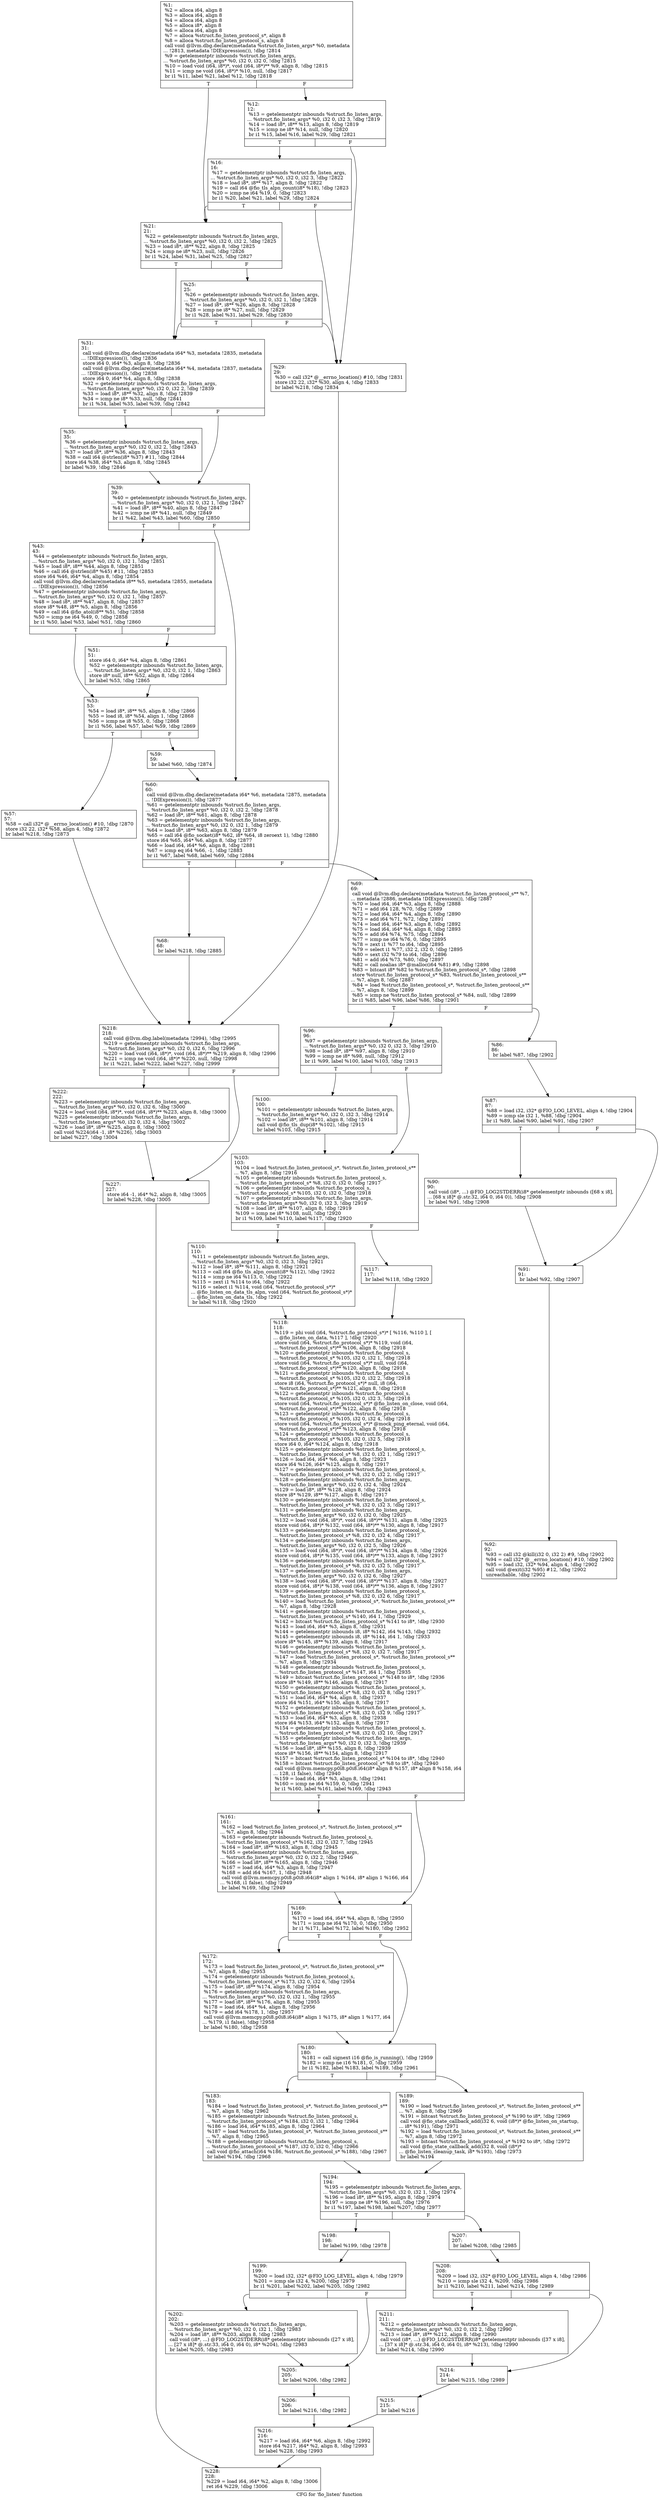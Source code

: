 digraph "CFG for 'fio_listen' function" {
	label="CFG for 'fio_listen' function";

	Node0x556851321670 [shape=record,label="{%1:\l  %2 = alloca i64, align 8\l  %3 = alloca i64, align 8\l  %4 = alloca i64, align 8\l  %5 = alloca i8*, align 8\l  %6 = alloca i64, align 8\l  %7 = alloca %struct.fio_listen_protocol_s*, align 8\l  %8 = alloca %struct.fio_listen_protocol_s, align 8\l  call void @llvm.dbg.declare(metadata %struct.fio_listen_args* %0, metadata\l... !2813, metadata !DIExpression()), !dbg !2814\l  %9 = getelementptr inbounds %struct.fio_listen_args,\l... %struct.fio_listen_args* %0, i32 0, i32 0, !dbg !2815\l  %10 = load void (i64, i8*)*, void (i64, i8*)** %9, align 8, !dbg !2815\l  %11 = icmp ne void (i64, i8*)* %10, null, !dbg !2817\l  br i1 %11, label %21, label %12, !dbg !2818\l|{<s0>T|<s1>F}}"];
	Node0x556851321670:s0 -> Node0x556851322650;
	Node0x556851321670:s1 -> Node0x5568513225b0;
	Node0x5568513225b0 [shape=record,label="{%12:\l12:                                               \l  %13 = getelementptr inbounds %struct.fio_listen_args,\l... %struct.fio_listen_args* %0, i32 0, i32 3, !dbg !2819\l  %14 = load i8*, i8** %13, align 8, !dbg !2819\l  %15 = icmp ne i8* %14, null, !dbg !2820\l  br i1 %15, label %16, label %29, !dbg !2821\l|{<s0>T|<s1>F}}"];
	Node0x5568513225b0:s0 -> Node0x556851322600;
	Node0x5568513225b0:s1 -> Node0x5568513226f0;
	Node0x556851322600 [shape=record,label="{%16:\l16:                                               \l  %17 = getelementptr inbounds %struct.fio_listen_args,\l... %struct.fio_listen_args* %0, i32 0, i32 3, !dbg !2822\l  %18 = load i8*, i8** %17, align 8, !dbg !2822\l  %19 = call i64 @fio_tls_alpn_count(i8* %18), !dbg !2823\l  %20 = icmp ne i64 %19, 0, !dbg !2823\l  br i1 %20, label %21, label %29, !dbg !2824\l|{<s0>T|<s1>F}}"];
	Node0x556851322600:s0 -> Node0x556851322650;
	Node0x556851322600:s1 -> Node0x5568513226f0;
	Node0x556851322650 [shape=record,label="{%21:\l21:                                               \l  %22 = getelementptr inbounds %struct.fio_listen_args,\l... %struct.fio_listen_args* %0, i32 0, i32 2, !dbg !2825\l  %23 = load i8*, i8** %22, align 8, !dbg !2825\l  %24 = icmp ne i8* %23, null, !dbg !2826\l  br i1 %24, label %31, label %25, !dbg !2827\l|{<s0>T|<s1>F}}"];
	Node0x556851322650:s0 -> Node0x556851322740;
	Node0x556851322650:s1 -> Node0x5568513226a0;
	Node0x5568513226a0 [shape=record,label="{%25:\l25:                                               \l  %26 = getelementptr inbounds %struct.fio_listen_args,\l... %struct.fio_listen_args* %0, i32 0, i32 1, !dbg !2828\l  %27 = load i8*, i8** %26, align 8, !dbg !2828\l  %28 = icmp ne i8* %27, null, !dbg !2829\l  br i1 %28, label %31, label %29, !dbg !2830\l|{<s0>T|<s1>F}}"];
	Node0x5568513226a0:s0 -> Node0x556851322740;
	Node0x5568513226a0:s1 -> Node0x5568513226f0;
	Node0x5568513226f0 [shape=record,label="{%29:\l29:                                               \l  %30 = call i32* @__errno_location() #10, !dbg !2831\l  store i32 22, i32* %30, align 4, !dbg !2833\l  br label %218, !dbg !2834\l}"];
	Node0x5568513226f0 -> Node0x5568513233c0;
	Node0x556851322740 [shape=record,label="{%31:\l31:                                               \l  call void @llvm.dbg.declare(metadata i64* %3, metadata !2835, metadata\l... !DIExpression()), !dbg !2836\l  store i64 0, i64* %3, align 8, !dbg !2836\l  call void @llvm.dbg.declare(metadata i64* %4, metadata !2837, metadata\l... !DIExpression()), !dbg !2838\l  store i64 0, i64* %4, align 8, !dbg !2838\l  %32 = getelementptr inbounds %struct.fio_listen_args,\l... %struct.fio_listen_args* %0, i32 0, i32 2, !dbg !2839\l  %33 = load i8*, i8** %32, align 8, !dbg !2839\l  %34 = icmp ne i8* %33, null, !dbg !2841\l  br i1 %34, label %35, label %39, !dbg !2842\l|{<s0>T|<s1>F}}"];
	Node0x556851322740:s0 -> Node0x556851322790;
	Node0x556851322740:s1 -> Node0x5568513227e0;
	Node0x556851322790 [shape=record,label="{%35:\l35:                                               \l  %36 = getelementptr inbounds %struct.fio_listen_args,\l... %struct.fio_listen_args* %0, i32 0, i32 2, !dbg !2843\l  %37 = load i8*, i8** %36, align 8, !dbg !2843\l  %38 = call i64 @strlen(i8* %37) #11, !dbg !2844\l  store i64 %38, i64* %3, align 8, !dbg !2845\l  br label %39, !dbg !2846\l}"];
	Node0x556851322790 -> Node0x5568513227e0;
	Node0x5568513227e0 [shape=record,label="{%39:\l39:                                               \l  %40 = getelementptr inbounds %struct.fio_listen_args,\l... %struct.fio_listen_args* %0, i32 0, i32 1, !dbg !2847\l  %41 = load i8*, i8** %40, align 8, !dbg !2847\l  %42 = icmp ne i8* %41, null, !dbg !2849\l  br i1 %42, label %43, label %60, !dbg !2850\l|{<s0>T|<s1>F}}"];
	Node0x5568513227e0:s0 -> Node0x556851322830;
	Node0x5568513227e0:s1 -> Node0x5568513229c0;
	Node0x556851322830 [shape=record,label="{%43:\l43:                                               \l  %44 = getelementptr inbounds %struct.fio_listen_args,\l... %struct.fio_listen_args* %0, i32 0, i32 1, !dbg !2851\l  %45 = load i8*, i8** %44, align 8, !dbg !2851\l  %46 = call i64 @strlen(i8* %45) #11, !dbg !2853\l  store i64 %46, i64* %4, align 8, !dbg !2854\l  call void @llvm.dbg.declare(metadata i8** %5, metadata !2855, metadata\l... !DIExpression()), !dbg !2856\l  %47 = getelementptr inbounds %struct.fio_listen_args,\l... %struct.fio_listen_args* %0, i32 0, i32 1, !dbg !2857\l  %48 = load i8*, i8** %47, align 8, !dbg !2857\l  store i8* %48, i8** %5, align 8, !dbg !2856\l  %49 = call i64 @fio_atol(i8** %5), !dbg !2858\l  %50 = icmp ne i64 %49, 0, !dbg !2858\l  br i1 %50, label %53, label %51, !dbg !2860\l|{<s0>T|<s1>F}}"];
	Node0x556851322830:s0 -> Node0x5568513228d0;
	Node0x556851322830:s1 -> Node0x556851322880;
	Node0x556851322880 [shape=record,label="{%51:\l51:                                               \l  store i64 0, i64* %4, align 8, !dbg !2861\l  %52 = getelementptr inbounds %struct.fio_listen_args,\l... %struct.fio_listen_args* %0, i32 0, i32 1, !dbg !2863\l  store i8* null, i8** %52, align 8, !dbg !2864\l  br label %53, !dbg !2865\l}"];
	Node0x556851322880 -> Node0x5568513228d0;
	Node0x5568513228d0 [shape=record,label="{%53:\l53:                                               \l  %54 = load i8*, i8** %5, align 8, !dbg !2866\l  %55 = load i8, i8* %54, align 1, !dbg !2868\l  %56 = icmp ne i8 %55, 0, !dbg !2868\l  br i1 %56, label %57, label %59, !dbg !2869\l|{<s0>T|<s1>F}}"];
	Node0x5568513228d0:s0 -> Node0x556851322920;
	Node0x5568513228d0:s1 -> Node0x556851322970;
	Node0x556851322920 [shape=record,label="{%57:\l57:                                               \l  %58 = call i32* @__errno_location() #10, !dbg !2870\l  store i32 22, i32* %58, align 4, !dbg !2872\l  br label %218, !dbg !2873\l}"];
	Node0x556851322920 -> Node0x5568513233c0;
	Node0x556851322970 [shape=record,label="{%59:\l59:                                               \l  br label %60, !dbg !2874\l}"];
	Node0x556851322970 -> Node0x5568513229c0;
	Node0x5568513229c0 [shape=record,label="{%60:\l60:                                               \l  call void @llvm.dbg.declare(metadata i64* %6, metadata !2875, metadata\l... !DIExpression()), !dbg !2877\l  %61 = getelementptr inbounds %struct.fio_listen_args,\l... %struct.fio_listen_args* %0, i32 0, i32 2, !dbg !2878\l  %62 = load i8*, i8** %61, align 8, !dbg !2878\l  %63 = getelementptr inbounds %struct.fio_listen_args,\l... %struct.fio_listen_args* %0, i32 0, i32 1, !dbg !2879\l  %64 = load i8*, i8** %63, align 8, !dbg !2879\l  %65 = call i64 @fio_socket(i8* %62, i8* %64, i8 zeroext 1), !dbg !2880\l  store i64 %65, i64* %6, align 8, !dbg !2877\l  %66 = load i64, i64* %6, align 8, !dbg !2881\l  %67 = icmp eq i64 %66, -1, !dbg !2883\l  br i1 %67, label %68, label %69, !dbg !2884\l|{<s0>T|<s1>F}}"];
	Node0x5568513229c0:s0 -> Node0x556851322a10;
	Node0x5568513229c0:s1 -> Node0x556851322a60;
	Node0x556851322a10 [shape=record,label="{%68:\l68:                                               \l  br label %218, !dbg !2885\l}"];
	Node0x556851322a10 -> Node0x5568513233c0;
	Node0x556851322a60 [shape=record,label="{%69:\l69:                                               \l  call void @llvm.dbg.declare(metadata %struct.fio_listen_protocol_s** %7,\l... metadata !2886, metadata !DIExpression()), !dbg !2887\l  %70 = load i64, i64* %3, align 8, !dbg !2888\l  %71 = add i64 128, %70, !dbg !2889\l  %72 = load i64, i64* %4, align 8, !dbg !2890\l  %73 = add i64 %71, %72, !dbg !2891\l  %74 = load i64, i64* %3, align 8, !dbg !2892\l  %75 = load i64, i64* %4, align 8, !dbg !2893\l  %76 = add i64 %74, %75, !dbg !2894\l  %77 = icmp ne i64 %76, 0, !dbg !2895\l  %78 = zext i1 %77 to i64, !dbg !2895\l  %79 = select i1 %77, i32 2, i32 0, !dbg !2895\l  %80 = sext i32 %79 to i64, !dbg !2896\l  %81 = add i64 %73, %80, !dbg !2897\l  %82 = call noalias i8* @malloc(i64 %81) #9, !dbg !2898\l  %83 = bitcast i8* %82 to %struct.fio_listen_protocol_s*, !dbg !2898\l  store %struct.fio_listen_protocol_s* %83, %struct.fio_listen_protocol_s**\l... %7, align 8, !dbg !2887\l  %84 = load %struct.fio_listen_protocol_s*, %struct.fio_listen_protocol_s**\l... %7, align 8, !dbg !2899\l  %85 = icmp ne %struct.fio_listen_protocol_s* %84, null, !dbg !2899\l  br i1 %85, label %96, label %86, !dbg !2901\l|{<s0>T|<s1>F}}"];
	Node0x556851322a60:s0 -> Node0x556851322c40;
	Node0x556851322a60:s1 -> Node0x556851322ab0;
	Node0x556851322ab0 [shape=record,label="{%86:\l86:                                               \l  br label %87, !dbg !2902\l}"];
	Node0x556851322ab0 -> Node0x556851322b00;
	Node0x556851322b00 [shape=record,label="{%87:\l87:                                               \l  %88 = load i32, i32* @FIO_LOG_LEVEL, align 4, !dbg !2904\l  %89 = icmp sle i32 1, %88, !dbg !2904\l  br i1 %89, label %90, label %91, !dbg !2907\l|{<s0>T|<s1>F}}"];
	Node0x556851322b00:s0 -> Node0x556851322b50;
	Node0x556851322b00:s1 -> Node0x556851322ba0;
	Node0x556851322b50 [shape=record,label="{%90:\l90:                                               \l  call void (i8*, ...) @FIO_LOG2STDERR(i8* getelementptr inbounds ([68 x i8],\l... [68 x i8]* @.str.32, i64 0, i64 0)), !dbg !2908\l  br label %91, !dbg !2908\l}"];
	Node0x556851322b50 -> Node0x556851322ba0;
	Node0x556851322ba0 [shape=record,label="{%91:\l91:                                               \l  br label %92, !dbg !2907\l}"];
	Node0x556851322ba0 -> Node0x556851322bf0;
	Node0x556851322bf0 [shape=record,label="{%92:\l92:                                               \l  %93 = call i32 @kill(i32 0, i32 2) #9, !dbg !2902\l  %94 = call i32* @__errno_location() #10, !dbg !2902\l  %95 = load i32, i32* %94, align 4, !dbg !2902\l  call void @exit(i32 %95) #12, !dbg !2902\l  unreachable, !dbg !2902\l}"];
	Node0x556851322c40 [shape=record,label="{%96:\l96:                                               \l  %97 = getelementptr inbounds %struct.fio_listen_args,\l... %struct.fio_listen_args* %0, i32 0, i32 3, !dbg !2910\l  %98 = load i8*, i8** %97, align 8, !dbg !2910\l  %99 = icmp ne i8* %98, null, !dbg !2912\l  br i1 %99, label %100, label %103, !dbg !2913\l|{<s0>T|<s1>F}}"];
	Node0x556851322c40:s0 -> Node0x556851322c90;
	Node0x556851322c40:s1 -> Node0x556851322ce0;
	Node0x556851322c90 [shape=record,label="{%100:\l100:                                              \l  %101 = getelementptr inbounds %struct.fio_listen_args,\l... %struct.fio_listen_args* %0, i32 0, i32 3, !dbg !2914\l  %102 = load i8*, i8** %101, align 8, !dbg !2914\l  call void @fio_tls_dup(i8* %102), !dbg !2915\l  br label %103, !dbg !2915\l}"];
	Node0x556851322c90 -> Node0x556851322ce0;
	Node0x556851322ce0 [shape=record,label="{%103:\l103:                                              \l  %104 = load %struct.fio_listen_protocol_s*, %struct.fio_listen_protocol_s**\l... %7, align 8, !dbg !2916\l  %105 = getelementptr inbounds %struct.fio_listen_protocol_s,\l... %struct.fio_listen_protocol_s* %8, i32 0, i32 0, !dbg !2917\l  %106 = getelementptr inbounds %struct.fio_protocol_s,\l... %struct.fio_protocol_s* %105, i32 0, i32 0, !dbg !2918\l  %107 = getelementptr inbounds %struct.fio_listen_args,\l... %struct.fio_listen_args* %0, i32 0, i32 3, !dbg !2919\l  %108 = load i8*, i8** %107, align 8, !dbg !2919\l  %109 = icmp ne i8* %108, null, !dbg !2920\l  br i1 %109, label %110, label %117, !dbg !2920\l|{<s0>T|<s1>F}}"];
	Node0x556851322ce0:s0 -> Node0x556851322d30;
	Node0x556851322ce0:s1 -> Node0x556851322d80;
	Node0x556851322d30 [shape=record,label="{%110:\l110:                                              \l  %111 = getelementptr inbounds %struct.fio_listen_args,\l... %struct.fio_listen_args* %0, i32 0, i32 3, !dbg !2921\l  %112 = load i8*, i8** %111, align 8, !dbg !2921\l  %113 = call i64 @fio_tls_alpn_count(i8* %112), !dbg !2922\l  %114 = icmp ne i64 %113, 0, !dbg !2922\l  %115 = zext i1 %114 to i64, !dbg !2922\l  %116 = select i1 %114, void (i64, %struct.fio_protocol_s*)*\l... @fio_listen_on_data_tls_alpn, void (i64, %struct.fio_protocol_s*)*\l... @fio_listen_on_data_tls, !dbg !2922\l  br label %118, !dbg !2920\l}"];
	Node0x556851322d30 -> Node0x556851322dd0;
	Node0x556851322d80 [shape=record,label="{%117:\l117:                                              \l  br label %118, !dbg !2920\l}"];
	Node0x556851322d80 -> Node0x556851322dd0;
	Node0x556851322dd0 [shape=record,label="{%118:\l118:                                              \l  %119 = phi void (i64, %struct.fio_protocol_s*)* [ %116, %110 ], [\l... @fio_listen_on_data, %117 ], !dbg !2920\l  store void (i64, %struct.fio_protocol_s*)* %119, void (i64,\l... %struct.fio_protocol_s*)** %106, align 8, !dbg !2918\l  %120 = getelementptr inbounds %struct.fio_protocol_s,\l... %struct.fio_protocol_s* %105, i32 0, i32 1, !dbg !2918\l  store void (i64, %struct.fio_protocol_s*)* null, void (i64,\l... %struct.fio_protocol_s*)** %120, align 8, !dbg !2918\l  %121 = getelementptr inbounds %struct.fio_protocol_s,\l... %struct.fio_protocol_s* %105, i32 0, i32 2, !dbg !2918\l  store i8 (i64, %struct.fio_protocol_s*)* null, i8 (i64,\l... %struct.fio_protocol_s*)** %121, align 8, !dbg !2918\l  %122 = getelementptr inbounds %struct.fio_protocol_s,\l... %struct.fio_protocol_s* %105, i32 0, i32 3, !dbg !2918\l  store void (i64, %struct.fio_protocol_s*)* @fio_listen_on_close, void (i64,\l... %struct.fio_protocol_s*)** %122, align 8, !dbg !2918\l  %123 = getelementptr inbounds %struct.fio_protocol_s,\l... %struct.fio_protocol_s* %105, i32 0, i32 4, !dbg !2918\l  store void (i64, %struct.fio_protocol_s*)* @mock_ping_eternal, void (i64,\l... %struct.fio_protocol_s*)** %123, align 8, !dbg !2918\l  %124 = getelementptr inbounds %struct.fio_protocol_s,\l... %struct.fio_protocol_s* %105, i32 0, i32 5, !dbg !2918\l  store i64 0, i64* %124, align 8, !dbg !2918\l  %125 = getelementptr inbounds %struct.fio_listen_protocol_s,\l... %struct.fio_listen_protocol_s* %8, i32 0, i32 1, !dbg !2917\l  %126 = load i64, i64* %6, align 8, !dbg !2923\l  store i64 %126, i64* %125, align 8, !dbg !2917\l  %127 = getelementptr inbounds %struct.fio_listen_protocol_s,\l... %struct.fio_listen_protocol_s* %8, i32 0, i32 2, !dbg !2917\l  %128 = getelementptr inbounds %struct.fio_listen_args,\l... %struct.fio_listen_args* %0, i32 0, i32 4, !dbg !2924\l  %129 = load i8*, i8** %128, align 8, !dbg !2924\l  store i8* %129, i8** %127, align 8, !dbg !2917\l  %130 = getelementptr inbounds %struct.fio_listen_protocol_s,\l... %struct.fio_listen_protocol_s* %8, i32 0, i32 3, !dbg !2917\l  %131 = getelementptr inbounds %struct.fio_listen_args,\l... %struct.fio_listen_args* %0, i32 0, i32 0, !dbg !2925\l  %132 = load void (i64, i8*)*, void (i64, i8*)** %131, align 8, !dbg !2925\l  store void (i64, i8*)* %132, void (i64, i8*)** %130, align 8, !dbg !2917\l  %133 = getelementptr inbounds %struct.fio_listen_protocol_s,\l... %struct.fio_listen_protocol_s* %8, i32 0, i32 4, !dbg !2917\l  %134 = getelementptr inbounds %struct.fio_listen_args,\l... %struct.fio_listen_args* %0, i32 0, i32 5, !dbg !2926\l  %135 = load void (i64, i8*)*, void (i64, i8*)** %134, align 8, !dbg !2926\l  store void (i64, i8*)* %135, void (i64, i8*)** %133, align 8, !dbg !2917\l  %136 = getelementptr inbounds %struct.fio_listen_protocol_s,\l... %struct.fio_listen_protocol_s* %8, i32 0, i32 5, !dbg !2917\l  %137 = getelementptr inbounds %struct.fio_listen_args,\l... %struct.fio_listen_args* %0, i32 0, i32 6, !dbg !2927\l  %138 = load void (i64, i8*)*, void (i64, i8*)** %137, align 8, !dbg !2927\l  store void (i64, i8*)* %138, void (i64, i8*)** %136, align 8, !dbg !2917\l  %139 = getelementptr inbounds %struct.fio_listen_protocol_s,\l... %struct.fio_listen_protocol_s* %8, i32 0, i32 6, !dbg !2917\l  %140 = load %struct.fio_listen_protocol_s*, %struct.fio_listen_protocol_s**\l... %7, align 8, !dbg !2928\l  %141 = getelementptr inbounds %struct.fio_listen_protocol_s,\l... %struct.fio_listen_protocol_s* %140, i64 1, !dbg !2929\l  %142 = bitcast %struct.fio_listen_protocol_s* %141 to i8*, !dbg !2930\l  %143 = load i64, i64* %3, align 8, !dbg !2931\l  %144 = getelementptr inbounds i8, i8* %142, i64 %143, !dbg !2932\l  %145 = getelementptr inbounds i8, i8* %144, i64 1, !dbg !2933\l  store i8* %145, i8** %139, align 8, !dbg !2917\l  %146 = getelementptr inbounds %struct.fio_listen_protocol_s,\l... %struct.fio_listen_protocol_s* %8, i32 0, i32 7, !dbg !2917\l  %147 = load %struct.fio_listen_protocol_s*, %struct.fio_listen_protocol_s**\l... %7, align 8, !dbg !2934\l  %148 = getelementptr inbounds %struct.fio_listen_protocol_s,\l... %struct.fio_listen_protocol_s* %147, i64 1, !dbg !2935\l  %149 = bitcast %struct.fio_listen_protocol_s* %148 to i8*, !dbg !2936\l  store i8* %149, i8** %146, align 8, !dbg !2917\l  %150 = getelementptr inbounds %struct.fio_listen_protocol_s,\l... %struct.fio_listen_protocol_s* %8, i32 0, i32 8, !dbg !2917\l  %151 = load i64, i64* %4, align 8, !dbg !2937\l  store i64 %151, i64* %150, align 8, !dbg !2917\l  %152 = getelementptr inbounds %struct.fio_listen_protocol_s,\l... %struct.fio_listen_protocol_s* %8, i32 0, i32 9, !dbg !2917\l  %153 = load i64, i64* %3, align 8, !dbg !2938\l  store i64 %153, i64* %152, align 8, !dbg !2917\l  %154 = getelementptr inbounds %struct.fio_listen_protocol_s,\l... %struct.fio_listen_protocol_s* %8, i32 0, i32 10, !dbg !2917\l  %155 = getelementptr inbounds %struct.fio_listen_args,\l... %struct.fio_listen_args* %0, i32 0, i32 3, !dbg !2939\l  %156 = load i8*, i8** %155, align 8, !dbg !2939\l  store i8* %156, i8** %154, align 8, !dbg !2917\l  %157 = bitcast %struct.fio_listen_protocol_s* %104 to i8*, !dbg !2940\l  %158 = bitcast %struct.fio_listen_protocol_s* %8 to i8*, !dbg !2940\l  call void @llvm.memcpy.p0i8.p0i8.i64(i8* align 8 %157, i8* align 8 %158, i64\l... 128, i1 false), !dbg !2940\l  %159 = load i64, i64* %3, align 8, !dbg !2941\l  %160 = icmp ne i64 %159, 0, !dbg !2941\l  br i1 %160, label %161, label %169, !dbg !2943\l|{<s0>T|<s1>F}}"];
	Node0x556851322dd0:s0 -> Node0x556851322e20;
	Node0x556851322dd0:s1 -> Node0x556851322e70;
	Node0x556851322e20 [shape=record,label="{%161:\l161:                                              \l  %162 = load %struct.fio_listen_protocol_s*, %struct.fio_listen_protocol_s**\l... %7, align 8, !dbg !2944\l  %163 = getelementptr inbounds %struct.fio_listen_protocol_s,\l... %struct.fio_listen_protocol_s* %162, i32 0, i32 7, !dbg !2945\l  %164 = load i8*, i8** %163, align 8, !dbg !2945\l  %165 = getelementptr inbounds %struct.fio_listen_args,\l... %struct.fio_listen_args* %0, i32 0, i32 2, !dbg !2946\l  %166 = load i8*, i8** %165, align 8, !dbg !2946\l  %167 = load i64, i64* %3, align 8, !dbg !2947\l  %168 = add i64 %167, 1, !dbg !2948\l  call void @llvm.memcpy.p0i8.p0i8.i64(i8* align 1 %164, i8* align 1 %166, i64\l... %168, i1 false), !dbg !2949\l  br label %169, !dbg !2949\l}"];
	Node0x556851322e20 -> Node0x556851322e70;
	Node0x556851322e70 [shape=record,label="{%169:\l169:                                              \l  %170 = load i64, i64* %4, align 8, !dbg !2950\l  %171 = icmp ne i64 %170, 0, !dbg !2950\l  br i1 %171, label %172, label %180, !dbg !2952\l|{<s0>T|<s1>F}}"];
	Node0x556851322e70:s0 -> Node0x556851322ec0;
	Node0x556851322e70:s1 -> Node0x556851322f10;
	Node0x556851322ec0 [shape=record,label="{%172:\l172:                                              \l  %173 = load %struct.fio_listen_protocol_s*, %struct.fio_listen_protocol_s**\l... %7, align 8, !dbg !2953\l  %174 = getelementptr inbounds %struct.fio_listen_protocol_s,\l... %struct.fio_listen_protocol_s* %173, i32 0, i32 6, !dbg !2954\l  %175 = load i8*, i8** %174, align 8, !dbg !2954\l  %176 = getelementptr inbounds %struct.fio_listen_args,\l... %struct.fio_listen_args* %0, i32 0, i32 1, !dbg !2955\l  %177 = load i8*, i8** %176, align 8, !dbg !2955\l  %178 = load i64, i64* %4, align 8, !dbg !2956\l  %179 = add i64 %178, 1, !dbg !2957\l  call void @llvm.memcpy.p0i8.p0i8.i64(i8* align 1 %175, i8* align 1 %177, i64\l... %179, i1 false), !dbg !2958\l  br label %180, !dbg !2958\l}"];
	Node0x556851322ec0 -> Node0x556851322f10;
	Node0x556851322f10 [shape=record,label="{%180:\l180:                                              \l  %181 = call signext i16 @fio_is_running(), !dbg !2959\l  %182 = icmp ne i16 %181, 0, !dbg !2959\l  br i1 %182, label %183, label %189, !dbg !2961\l|{<s0>T|<s1>F}}"];
	Node0x556851322f10:s0 -> Node0x556851322f60;
	Node0x556851322f10:s1 -> Node0x556851322fb0;
	Node0x556851322f60 [shape=record,label="{%183:\l183:                                              \l  %184 = load %struct.fio_listen_protocol_s*, %struct.fio_listen_protocol_s**\l... %7, align 8, !dbg !2962\l  %185 = getelementptr inbounds %struct.fio_listen_protocol_s,\l... %struct.fio_listen_protocol_s* %184, i32 0, i32 1, !dbg !2964\l  %186 = load i64, i64* %185, align 8, !dbg !2964\l  %187 = load %struct.fio_listen_protocol_s*, %struct.fio_listen_protocol_s**\l... %7, align 8, !dbg !2965\l  %188 = getelementptr inbounds %struct.fio_listen_protocol_s,\l... %struct.fio_listen_protocol_s* %187, i32 0, i32 0, !dbg !2966\l  call void @fio_attach(i64 %186, %struct.fio_protocol_s* %188), !dbg !2967\l  br label %194, !dbg !2968\l}"];
	Node0x556851322f60 -> Node0x556851323000;
	Node0x556851322fb0 [shape=record,label="{%189:\l189:                                              \l  %190 = load %struct.fio_listen_protocol_s*, %struct.fio_listen_protocol_s**\l... %7, align 8, !dbg !2969\l  %191 = bitcast %struct.fio_listen_protocol_s* %190 to i8*, !dbg !2969\l  call void @fio_state_callback_add(i32 6, void (i8*)* @fio_listen_on_startup,\l... i8* %191), !dbg !2971\l  %192 = load %struct.fio_listen_protocol_s*, %struct.fio_listen_protocol_s**\l... %7, align 8, !dbg !2972\l  %193 = bitcast %struct.fio_listen_protocol_s* %192 to i8*, !dbg !2972\l  call void @fio_state_callback_add(i32 8, void (i8*)*\l... @fio_listen_cleanup_task, i8* %193), !dbg !2973\l  br label %194\l}"];
	Node0x556851322fb0 -> Node0x556851323000;
	Node0x556851323000 [shape=record,label="{%194:\l194:                                              \l  %195 = getelementptr inbounds %struct.fio_listen_args,\l... %struct.fio_listen_args* %0, i32 0, i32 1, !dbg !2974\l  %196 = load i8*, i8** %195, align 8, !dbg !2974\l  %197 = icmp ne i8* %196, null, !dbg !2976\l  br i1 %197, label %198, label %207, !dbg !2977\l|{<s0>T|<s1>F}}"];
	Node0x556851323000:s0 -> Node0x556851323050;
	Node0x556851323000:s1 -> Node0x5568513231e0;
	Node0x556851323050 [shape=record,label="{%198:\l198:                                              \l  br label %199, !dbg !2978\l}"];
	Node0x556851323050 -> Node0x5568513230a0;
	Node0x5568513230a0 [shape=record,label="{%199:\l199:                                              \l  %200 = load i32, i32* @FIO_LOG_LEVEL, align 4, !dbg !2979\l  %201 = icmp sle i32 4, %200, !dbg !2979\l  br i1 %201, label %202, label %205, !dbg !2982\l|{<s0>T|<s1>F}}"];
	Node0x5568513230a0:s0 -> Node0x5568513230f0;
	Node0x5568513230a0:s1 -> Node0x556851323140;
	Node0x5568513230f0 [shape=record,label="{%202:\l202:                                              \l  %203 = getelementptr inbounds %struct.fio_listen_args,\l... %struct.fio_listen_args* %0, i32 0, i32 1, !dbg !2983\l  %204 = load i8*, i8** %203, align 8, !dbg !2983\l  call void (i8*, ...) @FIO_LOG2STDERR(i8* getelementptr inbounds ([27 x i8],\l... [27 x i8]* @.str.33, i64 0, i64 0), i8* %204), !dbg !2983\l  br label %205, !dbg !2983\l}"];
	Node0x5568513230f0 -> Node0x556851323140;
	Node0x556851323140 [shape=record,label="{%205:\l205:                                              \l  br label %206, !dbg !2982\l}"];
	Node0x556851323140 -> Node0x556851323190;
	Node0x556851323190 [shape=record,label="{%206:\l206:                                              \l  br label %216, !dbg !2982\l}"];
	Node0x556851323190 -> Node0x556851323370;
	Node0x5568513231e0 [shape=record,label="{%207:\l207:                                              \l  br label %208, !dbg !2985\l}"];
	Node0x5568513231e0 -> Node0x556851323230;
	Node0x556851323230 [shape=record,label="{%208:\l208:                                              \l  %209 = load i32, i32* @FIO_LOG_LEVEL, align 4, !dbg !2986\l  %210 = icmp sle i32 4, %209, !dbg !2986\l  br i1 %210, label %211, label %214, !dbg !2989\l|{<s0>T|<s1>F}}"];
	Node0x556851323230:s0 -> Node0x556851323280;
	Node0x556851323230:s1 -> Node0x5568513232d0;
	Node0x556851323280 [shape=record,label="{%211:\l211:                                              \l  %212 = getelementptr inbounds %struct.fio_listen_args,\l... %struct.fio_listen_args* %0, i32 0, i32 2, !dbg !2990\l  %213 = load i8*, i8** %212, align 8, !dbg !2990\l  call void (i8*, ...) @FIO_LOG2STDERR(i8* getelementptr inbounds ([37 x i8],\l... [37 x i8]* @.str.34, i64 0, i64 0), i8* %213), !dbg !2990\l  br label %214, !dbg !2990\l}"];
	Node0x556851323280 -> Node0x5568513232d0;
	Node0x5568513232d0 [shape=record,label="{%214:\l214:                                              \l  br label %215, !dbg !2989\l}"];
	Node0x5568513232d0 -> Node0x556851323320;
	Node0x556851323320 [shape=record,label="{%215:\l215:                                              \l  br label %216\l}"];
	Node0x556851323320 -> Node0x556851323370;
	Node0x556851323370 [shape=record,label="{%216:\l216:                                              \l  %217 = load i64, i64* %6, align 8, !dbg !2992\l  store i64 %217, i64* %2, align 8, !dbg !2993\l  br label %228, !dbg !2993\l}"];
	Node0x556851323370 -> Node0x5568513234b0;
	Node0x5568513233c0 [shape=record,label="{%218:\l218:                                              \l  call void @llvm.dbg.label(metadata !2994), !dbg !2995\l  %219 = getelementptr inbounds %struct.fio_listen_args,\l... %struct.fio_listen_args* %0, i32 0, i32 6, !dbg !2996\l  %220 = load void (i64, i8*)*, void (i64, i8*)** %219, align 8, !dbg !2996\l  %221 = icmp ne void (i64, i8*)* %220, null, !dbg !2998\l  br i1 %221, label %222, label %227, !dbg !2999\l|{<s0>T|<s1>F}}"];
	Node0x5568513233c0:s0 -> Node0x556851323410;
	Node0x5568513233c0:s1 -> Node0x556851323460;
	Node0x556851323410 [shape=record,label="{%222:\l222:                                              \l  %223 = getelementptr inbounds %struct.fio_listen_args,\l... %struct.fio_listen_args* %0, i32 0, i32 6, !dbg !3000\l  %224 = load void (i64, i8*)*, void (i64, i8*)** %223, align 8, !dbg !3000\l  %225 = getelementptr inbounds %struct.fio_listen_args,\l... %struct.fio_listen_args* %0, i32 0, i32 4, !dbg !3002\l  %226 = load i8*, i8** %225, align 8, !dbg !3002\l  call void %224(i64 -1, i8* %226), !dbg !3003\l  br label %227, !dbg !3004\l}"];
	Node0x556851323410 -> Node0x556851323460;
	Node0x556851323460 [shape=record,label="{%227:\l227:                                              \l  store i64 -1, i64* %2, align 8, !dbg !3005\l  br label %228, !dbg !3005\l}"];
	Node0x556851323460 -> Node0x5568513234b0;
	Node0x5568513234b0 [shape=record,label="{%228:\l228:                                              \l  %229 = load i64, i64* %2, align 8, !dbg !3006\l  ret i64 %229, !dbg !3006\l}"];
}
